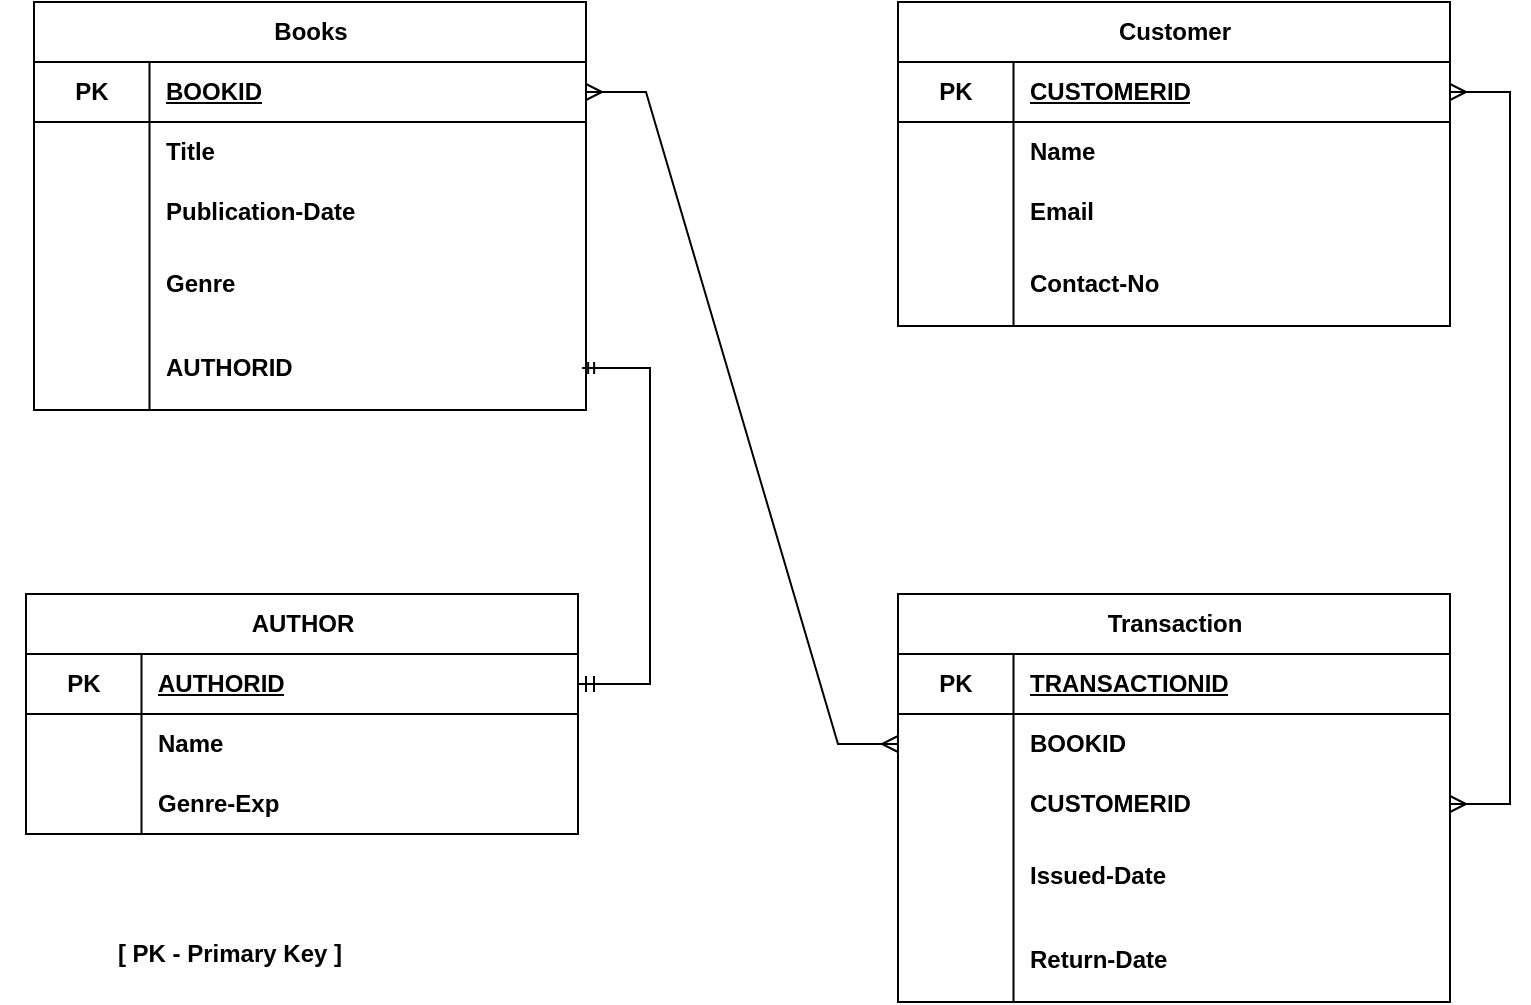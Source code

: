 <mxfile version="26.0.6">
  <diagram id="R2lEEEUBdFMjLlhIrx00" name="Page-1">
    <mxGraphModel dx="1050" dy="530" grid="0" gridSize="10" guides="0" tooltips="1" connect="1" arrows="1" fold="1" page="1" pageScale="1" pageWidth="850" pageHeight="1100" math="0" shadow="0" extFonts="Permanent Marker^https://fonts.googleapis.com/css?family=Permanent+Marker">
      <root>
        <mxCell id="0" />
        <mxCell id="1" parent="0" />
        <mxCell id="bwq9uwPWmGqGHJP2y-rf-1" value="Books" style="shape=table;startSize=30;container=1;collapsible=1;childLayout=tableLayout;fixedRows=1;rowLines=0;fontStyle=1;align=center;resizeLast=1;html=1;" vertex="1" parent="1">
          <mxGeometry x="35" y="99" width="276" height="204" as="geometry" />
        </mxCell>
        <mxCell id="bwq9uwPWmGqGHJP2y-rf-2" value="" style="shape=tableRow;horizontal=0;startSize=0;swimlaneHead=0;swimlaneBody=0;fillColor=none;collapsible=0;dropTarget=0;points=[[0,0.5],[1,0.5]];portConstraint=eastwest;top=0;left=0;right=0;bottom=1;" vertex="1" parent="bwq9uwPWmGqGHJP2y-rf-1">
          <mxGeometry y="30" width="276" height="30" as="geometry" />
        </mxCell>
        <mxCell id="bwq9uwPWmGqGHJP2y-rf-3" value="PK" style="shape=partialRectangle;connectable=0;fillColor=none;top=0;left=0;bottom=0;right=0;fontStyle=1;overflow=hidden;whiteSpace=wrap;html=1;" vertex="1" parent="bwq9uwPWmGqGHJP2y-rf-2">
          <mxGeometry width="57.75" height="30" as="geometry">
            <mxRectangle width="57.75" height="30" as="alternateBounds" />
          </mxGeometry>
        </mxCell>
        <mxCell id="bwq9uwPWmGqGHJP2y-rf-4" value="BOOKID" style="shape=partialRectangle;connectable=0;fillColor=none;top=0;left=0;bottom=0;right=0;align=left;spacingLeft=6;fontStyle=5;overflow=hidden;whiteSpace=wrap;html=1;" vertex="1" parent="bwq9uwPWmGqGHJP2y-rf-2">
          <mxGeometry x="57.75" width="218.25" height="30" as="geometry">
            <mxRectangle width="218.25" height="30" as="alternateBounds" />
          </mxGeometry>
        </mxCell>
        <mxCell id="bwq9uwPWmGqGHJP2y-rf-5" value="" style="shape=tableRow;horizontal=0;startSize=0;swimlaneHead=0;swimlaneBody=0;fillColor=none;collapsible=0;dropTarget=0;points=[[0,0.5],[1,0.5]];portConstraint=eastwest;top=0;left=0;right=0;bottom=0;" vertex="1" parent="bwq9uwPWmGqGHJP2y-rf-1">
          <mxGeometry y="60" width="276" height="30" as="geometry" />
        </mxCell>
        <mxCell id="bwq9uwPWmGqGHJP2y-rf-6" value="" style="shape=partialRectangle;connectable=0;fillColor=none;top=0;left=0;bottom=0;right=0;editable=1;overflow=hidden;whiteSpace=wrap;html=1;" vertex="1" parent="bwq9uwPWmGqGHJP2y-rf-5">
          <mxGeometry width="57.75" height="30" as="geometry">
            <mxRectangle width="57.75" height="30" as="alternateBounds" />
          </mxGeometry>
        </mxCell>
        <mxCell id="bwq9uwPWmGqGHJP2y-rf-7" value="&lt;b&gt;Title&lt;/b&gt;" style="shape=partialRectangle;connectable=0;fillColor=none;top=0;left=0;bottom=0;right=0;align=left;spacingLeft=6;overflow=hidden;whiteSpace=wrap;html=1;" vertex="1" parent="bwq9uwPWmGqGHJP2y-rf-5">
          <mxGeometry x="57.75" width="218.25" height="30" as="geometry">
            <mxRectangle width="218.25" height="30" as="alternateBounds" />
          </mxGeometry>
        </mxCell>
        <mxCell id="bwq9uwPWmGqGHJP2y-rf-8" value="" style="shape=tableRow;horizontal=0;startSize=0;swimlaneHead=0;swimlaneBody=0;fillColor=none;collapsible=0;dropTarget=0;points=[[0,0.5],[1,0.5]];portConstraint=eastwest;top=0;left=0;right=0;bottom=0;" vertex="1" parent="bwq9uwPWmGqGHJP2y-rf-1">
          <mxGeometry y="90" width="276" height="30" as="geometry" />
        </mxCell>
        <mxCell id="bwq9uwPWmGqGHJP2y-rf-9" value="" style="shape=partialRectangle;connectable=0;fillColor=none;top=0;left=0;bottom=0;right=0;editable=1;overflow=hidden;whiteSpace=wrap;html=1;" vertex="1" parent="bwq9uwPWmGqGHJP2y-rf-8">
          <mxGeometry width="57.75" height="30" as="geometry">
            <mxRectangle width="57.75" height="30" as="alternateBounds" />
          </mxGeometry>
        </mxCell>
        <mxCell id="bwq9uwPWmGqGHJP2y-rf-10" value="&lt;b&gt;Publication-Date&lt;/b&gt;" style="shape=partialRectangle;connectable=0;fillColor=none;top=0;left=0;bottom=0;right=0;align=left;spacingLeft=6;overflow=hidden;whiteSpace=wrap;html=1;" vertex="1" parent="bwq9uwPWmGqGHJP2y-rf-8">
          <mxGeometry x="57.75" width="218.25" height="30" as="geometry">
            <mxRectangle width="218.25" height="30" as="alternateBounds" />
          </mxGeometry>
        </mxCell>
        <mxCell id="bwq9uwPWmGqGHJP2y-rf-11" value="" style="shape=tableRow;horizontal=0;startSize=0;swimlaneHead=0;swimlaneBody=0;fillColor=none;collapsible=0;dropTarget=0;points=[[0,0.5],[1,0.5]];portConstraint=eastwest;top=0;left=0;right=0;bottom=0;" vertex="1" parent="bwq9uwPWmGqGHJP2y-rf-1">
          <mxGeometry y="120" width="276" height="42" as="geometry" />
        </mxCell>
        <mxCell id="bwq9uwPWmGqGHJP2y-rf-12" value="" style="shape=partialRectangle;connectable=0;fillColor=none;top=0;left=0;bottom=0;right=0;editable=1;overflow=hidden;whiteSpace=wrap;html=1;" vertex="1" parent="bwq9uwPWmGqGHJP2y-rf-11">
          <mxGeometry width="57.75" height="42" as="geometry">
            <mxRectangle width="57.75" height="42" as="alternateBounds" />
          </mxGeometry>
        </mxCell>
        <mxCell id="bwq9uwPWmGqGHJP2y-rf-13" value="&lt;b&gt;Genre&lt;/b&gt;" style="shape=partialRectangle;connectable=0;fillColor=none;top=0;left=0;bottom=0;right=0;align=left;spacingLeft=6;overflow=hidden;whiteSpace=wrap;html=1;" vertex="1" parent="bwq9uwPWmGqGHJP2y-rf-11">
          <mxGeometry x="57.75" width="218.25" height="42" as="geometry">
            <mxRectangle width="218.25" height="42" as="alternateBounds" />
          </mxGeometry>
        </mxCell>
        <mxCell id="bwq9uwPWmGqGHJP2y-rf-20" value="" style="shape=tableRow;horizontal=0;startSize=0;swimlaneHead=0;swimlaneBody=0;fillColor=none;collapsible=0;dropTarget=0;points=[[0,0.5],[1,0.5]];portConstraint=eastwest;top=0;left=0;right=0;bottom=0;" vertex="1" parent="bwq9uwPWmGqGHJP2y-rf-1">
          <mxGeometry y="162" width="276" height="42" as="geometry" />
        </mxCell>
        <mxCell id="bwq9uwPWmGqGHJP2y-rf-21" value="" style="shape=partialRectangle;connectable=0;fillColor=none;top=0;left=0;bottom=0;right=0;editable=1;overflow=hidden;whiteSpace=wrap;html=1;" vertex="1" parent="bwq9uwPWmGqGHJP2y-rf-20">
          <mxGeometry width="57.75" height="42" as="geometry">
            <mxRectangle width="57.75" height="42" as="alternateBounds" />
          </mxGeometry>
        </mxCell>
        <mxCell id="bwq9uwPWmGqGHJP2y-rf-22" value="&lt;b&gt;AUTHORID&lt;/b&gt;" style="shape=partialRectangle;connectable=0;fillColor=none;top=0;left=0;bottom=0;right=0;align=left;spacingLeft=6;overflow=hidden;whiteSpace=wrap;html=1;" vertex="1" parent="bwq9uwPWmGqGHJP2y-rf-20">
          <mxGeometry x="57.75" width="218.25" height="42" as="geometry">
            <mxRectangle width="218.25" height="42" as="alternateBounds" />
          </mxGeometry>
        </mxCell>
        <mxCell id="bwq9uwPWmGqGHJP2y-rf-23" value="AUTHOR" style="shape=table;startSize=30;container=1;collapsible=1;childLayout=tableLayout;fixedRows=1;rowLines=0;fontStyle=1;align=center;resizeLast=1;html=1;" vertex="1" parent="1">
          <mxGeometry x="31" y="395" width="276" height="120" as="geometry" />
        </mxCell>
        <mxCell id="bwq9uwPWmGqGHJP2y-rf-24" value="" style="shape=tableRow;horizontal=0;startSize=0;swimlaneHead=0;swimlaneBody=0;fillColor=none;collapsible=0;dropTarget=0;points=[[0,0.5],[1,0.5]];portConstraint=eastwest;top=0;left=0;right=0;bottom=1;" vertex="1" parent="bwq9uwPWmGqGHJP2y-rf-23">
          <mxGeometry y="30" width="276" height="30" as="geometry" />
        </mxCell>
        <mxCell id="bwq9uwPWmGqGHJP2y-rf-25" value="PK" style="shape=partialRectangle;connectable=0;fillColor=none;top=0;left=0;bottom=0;right=0;fontStyle=1;overflow=hidden;whiteSpace=wrap;html=1;" vertex="1" parent="bwq9uwPWmGqGHJP2y-rf-24">
          <mxGeometry width="57.75" height="30" as="geometry">
            <mxRectangle width="57.75" height="30" as="alternateBounds" />
          </mxGeometry>
        </mxCell>
        <mxCell id="bwq9uwPWmGqGHJP2y-rf-26" value="&lt;b&gt;AUTHORID&lt;/b&gt;" style="shape=partialRectangle;connectable=0;fillColor=none;top=0;left=0;bottom=0;right=0;align=left;spacingLeft=6;fontStyle=5;overflow=hidden;whiteSpace=wrap;html=1;" vertex="1" parent="bwq9uwPWmGqGHJP2y-rf-24">
          <mxGeometry x="57.75" width="218.25" height="30" as="geometry">
            <mxRectangle width="218.25" height="30" as="alternateBounds" />
          </mxGeometry>
        </mxCell>
        <mxCell id="bwq9uwPWmGqGHJP2y-rf-27" value="" style="shape=tableRow;horizontal=0;startSize=0;swimlaneHead=0;swimlaneBody=0;fillColor=none;collapsible=0;dropTarget=0;points=[[0,0.5],[1,0.5]];portConstraint=eastwest;top=0;left=0;right=0;bottom=0;" vertex="1" parent="bwq9uwPWmGqGHJP2y-rf-23">
          <mxGeometry y="60" width="276" height="30" as="geometry" />
        </mxCell>
        <mxCell id="bwq9uwPWmGqGHJP2y-rf-28" value="" style="shape=partialRectangle;connectable=0;fillColor=none;top=0;left=0;bottom=0;right=0;editable=1;overflow=hidden;whiteSpace=wrap;html=1;" vertex="1" parent="bwq9uwPWmGqGHJP2y-rf-27">
          <mxGeometry width="57.75" height="30" as="geometry">
            <mxRectangle width="57.75" height="30" as="alternateBounds" />
          </mxGeometry>
        </mxCell>
        <mxCell id="bwq9uwPWmGqGHJP2y-rf-29" value="&lt;b&gt;Name&lt;/b&gt;" style="shape=partialRectangle;connectable=0;fillColor=none;top=0;left=0;bottom=0;right=0;align=left;spacingLeft=6;overflow=hidden;whiteSpace=wrap;html=1;" vertex="1" parent="bwq9uwPWmGqGHJP2y-rf-27">
          <mxGeometry x="57.75" width="218.25" height="30" as="geometry">
            <mxRectangle width="218.25" height="30" as="alternateBounds" />
          </mxGeometry>
        </mxCell>
        <mxCell id="bwq9uwPWmGqGHJP2y-rf-30" value="" style="shape=tableRow;horizontal=0;startSize=0;swimlaneHead=0;swimlaneBody=0;fillColor=none;collapsible=0;dropTarget=0;points=[[0,0.5],[1,0.5]];portConstraint=eastwest;top=0;left=0;right=0;bottom=0;" vertex="1" parent="bwq9uwPWmGqGHJP2y-rf-23">
          <mxGeometry y="90" width="276" height="30" as="geometry" />
        </mxCell>
        <mxCell id="bwq9uwPWmGqGHJP2y-rf-31" value="" style="shape=partialRectangle;connectable=0;fillColor=none;top=0;left=0;bottom=0;right=0;editable=1;overflow=hidden;whiteSpace=wrap;html=1;" vertex="1" parent="bwq9uwPWmGqGHJP2y-rf-30">
          <mxGeometry width="57.75" height="30" as="geometry">
            <mxRectangle width="57.75" height="30" as="alternateBounds" />
          </mxGeometry>
        </mxCell>
        <mxCell id="bwq9uwPWmGqGHJP2y-rf-32" value="&lt;b&gt;Genre-Exp&lt;/b&gt;" style="shape=partialRectangle;connectable=0;fillColor=none;top=0;left=0;bottom=0;right=0;align=left;spacingLeft=6;overflow=hidden;whiteSpace=wrap;html=1;" vertex="1" parent="bwq9uwPWmGqGHJP2y-rf-30">
          <mxGeometry x="57.75" width="218.25" height="30" as="geometry">
            <mxRectangle width="218.25" height="30" as="alternateBounds" />
          </mxGeometry>
        </mxCell>
        <mxCell id="bwq9uwPWmGqGHJP2y-rf-39" value="Customer" style="shape=table;startSize=30;container=1;collapsible=1;childLayout=tableLayout;fixedRows=1;rowLines=0;fontStyle=1;align=center;resizeLast=1;html=1;" vertex="1" parent="1">
          <mxGeometry x="467" y="99" width="276" height="162" as="geometry" />
        </mxCell>
        <mxCell id="bwq9uwPWmGqGHJP2y-rf-40" value="" style="shape=tableRow;horizontal=0;startSize=0;swimlaneHead=0;swimlaneBody=0;fillColor=none;collapsible=0;dropTarget=0;points=[[0,0.5],[1,0.5]];portConstraint=eastwest;top=0;left=0;right=0;bottom=1;" vertex="1" parent="bwq9uwPWmGqGHJP2y-rf-39">
          <mxGeometry y="30" width="276" height="30" as="geometry" />
        </mxCell>
        <mxCell id="bwq9uwPWmGqGHJP2y-rf-41" value="PK" style="shape=partialRectangle;connectable=0;fillColor=none;top=0;left=0;bottom=0;right=0;fontStyle=1;overflow=hidden;whiteSpace=wrap;html=1;" vertex="1" parent="bwq9uwPWmGqGHJP2y-rf-40">
          <mxGeometry width="57.75" height="30" as="geometry">
            <mxRectangle width="57.75" height="30" as="alternateBounds" />
          </mxGeometry>
        </mxCell>
        <mxCell id="bwq9uwPWmGqGHJP2y-rf-42" value="CUSTOMERID" style="shape=partialRectangle;connectable=0;fillColor=none;top=0;left=0;bottom=0;right=0;align=left;spacingLeft=6;fontStyle=5;overflow=hidden;whiteSpace=wrap;html=1;" vertex="1" parent="bwq9uwPWmGqGHJP2y-rf-40">
          <mxGeometry x="57.75" width="218.25" height="30" as="geometry">
            <mxRectangle width="218.25" height="30" as="alternateBounds" />
          </mxGeometry>
        </mxCell>
        <mxCell id="bwq9uwPWmGqGHJP2y-rf-43" value="" style="shape=tableRow;horizontal=0;startSize=0;swimlaneHead=0;swimlaneBody=0;fillColor=none;collapsible=0;dropTarget=0;points=[[0,0.5],[1,0.5]];portConstraint=eastwest;top=0;left=0;right=0;bottom=0;" vertex="1" parent="bwq9uwPWmGqGHJP2y-rf-39">
          <mxGeometry y="60" width="276" height="30" as="geometry" />
        </mxCell>
        <mxCell id="bwq9uwPWmGqGHJP2y-rf-44" value="" style="shape=partialRectangle;connectable=0;fillColor=none;top=0;left=0;bottom=0;right=0;editable=1;overflow=hidden;whiteSpace=wrap;html=1;" vertex="1" parent="bwq9uwPWmGqGHJP2y-rf-43">
          <mxGeometry width="57.75" height="30" as="geometry">
            <mxRectangle width="57.75" height="30" as="alternateBounds" />
          </mxGeometry>
        </mxCell>
        <mxCell id="bwq9uwPWmGqGHJP2y-rf-45" value="&lt;b&gt;Name&lt;/b&gt;" style="shape=partialRectangle;connectable=0;fillColor=none;top=0;left=0;bottom=0;right=0;align=left;spacingLeft=6;overflow=hidden;whiteSpace=wrap;html=1;" vertex="1" parent="bwq9uwPWmGqGHJP2y-rf-43">
          <mxGeometry x="57.75" width="218.25" height="30" as="geometry">
            <mxRectangle width="218.25" height="30" as="alternateBounds" />
          </mxGeometry>
        </mxCell>
        <mxCell id="bwq9uwPWmGqGHJP2y-rf-46" value="" style="shape=tableRow;horizontal=0;startSize=0;swimlaneHead=0;swimlaneBody=0;fillColor=none;collapsible=0;dropTarget=0;points=[[0,0.5],[1,0.5]];portConstraint=eastwest;top=0;left=0;right=0;bottom=0;" vertex="1" parent="bwq9uwPWmGqGHJP2y-rf-39">
          <mxGeometry y="90" width="276" height="30" as="geometry" />
        </mxCell>
        <mxCell id="bwq9uwPWmGqGHJP2y-rf-47" value="" style="shape=partialRectangle;connectable=0;fillColor=none;top=0;left=0;bottom=0;right=0;editable=1;overflow=hidden;whiteSpace=wrap;html=1;" vertex="1" parent="bwq9uwPWmGqGHJP2y-rf-46">
          <mxGeometry width="57.75" height="30" as="geometry">
            <mxRectangle width="57.75" height="30" as="alternateBounds" />
          </mxGeometry>
        </mxCell>
        <mxCell id="bwq9uwPWmGqGHJP2y-rf-48" value="&lt;b&gt;Email&lt;/b&gt;" style="shape=partialRectangle;connectable=0;fillColor=none;top=0;left=0;bottom=0;right=0;align=left;spacingLeft=6;overflow=hidden;whiteSpace=wrap;html=1;" vertex="1" parent="bwq9uwPWmGqGHJP2y-rf-46">
          <mxGeometry x="57.75" width="218.25" height="30" as="geometry">
            <mxRectangle width="218.25" height="30" as="alternateBounds" />
          </mxGeometry>
        </mxCell>
        <mxCell id="bwq9uwPWmGqGHJP2y-rf-49" value="" style="shape=tableRow;horizontal=0;startSize=0;swimlaneHead=0;swimlaneBody=0;fillColor=none;collapsible=0;dropTarget=0;points=[[0,0.5],[1,0.5]];portConstraint=eastwest;top=0;left=0;right=0;bottom=0;" vertex="1" parent="bwq9uwPWmGqGHJP2y-rf-39">
          <mxGeometry y="120" width="276" height="42" as="geometry" />
        </mxCell>
        <mxCell id="bwq9uwPWmGqGHJP2y-rf-50" value="" style="shape=partialRectangle;connectable=0;fillColor=none;top=0;left=0;bottom=0;right=0;editable=1;overflow=hidden;whiteSpace=wrap;html=1;" vertex="1" parent="bwq9uwPWmGqGHJP2y-rf-49">
          <mxGeometry width="57.75" height="42" as="geometry">
            <mxRectangle width="57.75" height="42" as="alternateBounds" />
          </mxGeometry>
        </mxCell>
        <mxCell id="bwq9uwPWmGqGHJP2y-rf-51" value="&lt;b&gt;Contact-No&lt;/b&gt;" style="shape=partialRectangle;connectable=0;fillColor=none;top=0;left=0;bottom=0;right=0;align=left;spacingLeft=6;overflow=hidden;whiteSpace=wrap;html=1;" vertex="1" parent="bwq9uwPWmGqGHJP2y-rf-49">
          <mxGeometry x="57.75" width="218.25" height="42" as="geometry">
            <mxRectangle width="218.25" height="42" as="alternateBounds" />
          </mxGeometry>
        </mxCell>
        <mxCell id="bwq9uwPWmGqGHJP2y-rf-55" value="Transaction" style="shape=table;startSize=30;container=1;collapsible=1;childLayout=tableLayout;fixedRows=1;rowLines=0;fontStyle=1;align=center;resizeLast=1;html=1;" vertex="1" parent="1">
          <mxGeometry x="467" y="395" width="276" height="204" as="geometry" />
        </mxCell>
        <mxCell id="bwq9uwPWmGqGHJP2y-rf-56" value="" style="shape=tableRow;horizontal=0;startSize=0;swimlaneHead=0;swimlaneBody=0;fillColor=none;collapsible=0;dropTarget=0;points=[[0,0.5],[1,0.5]];portConstraint=eastwest;top=0;left=0;right=0;bottom=1;" vertex="1" parent="bwq9uwPWmGqGHJP2y-rf-55">
          <mxGeometry y="30" width="276" height="30" as="geometry" />
        </mxCell>
        <mxCell id="bwq9uwPWmGqGHJP2y-rf-57" value="PK" style="shape=partialRectangle;connectable=0;fillColor=none;top=0;left=0;bottom=0;right=0;fontStyle=1;overflow=hidden;whiteSpace=wrap;html=1;" vertex="1" parent="bwq9uwPWmGqGHJP2y-rf-56">
          <mxGeometry width="57.75" height="30" as="geometry">
            <mxRectangle width="57.75" height="30" as="alternateBounds" />
          </mxGeometry>
        </mxCell>
        <mxCell id="bwq9uwPWmGqGHJP2y-rf-58" value="TRANSACTIONID" style="shape=partialRectangle;connectable=0;fillColor=none;top=0;left=0;bottom=0;right=0;align=left;spacingLeft=6;fontStyle=5;overflow=hidden;whiteSpace=wrap;html=1;" vertex="1" parent="bwq9uwPWmGqGHJP2y-rf-56">
          <mxGeometry x="57.75" width="218.25" height="30" as="geometry">
            <mxRectangle width="218.25" height="30" as="alternateBounds" />
          </mxGeometry>
        </mxCell>
        <mxCell id="bwq9uwPWmGqGHJP2y-rf-59" value="" style="shape=tableRow;horizontal=0;startSize=0;swimlaneHead=0;swimlaneBody=0;fillColor=none;collapsible=0;dropTarget=0;points=[[0,0.5],[1,0.5]];portConstraint=eastwest;top=0;left=0;right=0;bottom=0;" vertex="1" parent="bwq9uwPWmGqGHJP2y-rf-55">
          <mxGeometry y="60" width="276" height="30" as="geometry" />
        </mxCell>
        <mxCell id="bwq9uwPWmGqGHJP2y-rf-60" value="" style="shape=partialRectangle;connectable=0;fillColor=none;top=0;left=0;bottom=0;right=0;editable=1;overflow=hidden;whiteSpace=wrap;html=1;" vertex="1" parent="bwq9uwPWmGqGHJP2y-rf-59">
          <mxGeometry width="57.75" height="30" as="geometry">
            <mxRectangle width="57.75" height="30" as="alternateBounds" />
          </mxGeometry>
        </mxCell>
        <mxCell id="bwq9uwPWmGqGHJP2y-rf-61" value="&lt;b&gt;BOOKID&lt;/b&gt;" style="shape=partialRectangle;connectable=0;fillColor=none;top=0;left=0;bottom=0;right=0;align=left;spacingLeft=6;overflow=hidden;whiteSpace=wrap;html=1;" vertex="1" parent="bwq9uwPWmGqGHJP2y-rf-59">
          <mxGeometry x="57.75" width="218.25" height="30" as="geometry">
            <mxRectangle width="218.25" height="30" as="alternateBounds" />
          </mxGeometry>
        </mxCell>
        <mxCell id="bwq9uwPWmGqGHJP2y-rf-62" value="" style="shape=tableRow;horizontal=0;startSize=0;swimlaneHead=0;swimlaneBody=0;fillColor=none;collapsible=0;dropTarget=0;points=[[0,0.5],[1,0.5]];portConstraint=eastwest;top=0;left=0;right=0;bottom=0;" vertex="1" parent="bwq9uwPWmGqGHJP2y-rf-55">
          <mxGeometry y="90" width="276" height="30" as="geometry" />
        </mxCell>
        <mxCell id="bwq9uwPWmGqGHJP2y-rf-63" value="" style="shape=partialRectangle;connectable=0;fillColor=none;top=0;left=0;bottom=0;right=0;editable=1;overflow=hidden;whiteSpace=wrap;html=1;" vertex="1" parent="bwq9uwPWmGqGHJP2y-rf-62">
          <mxGeometry width="57.75" height="30" as="geometry">
            <mxRectangle width="57.75" height="30" as="alternateBounds" />
          </mxGeometry>
        </mxCell>
        <mxCell id="bwq9uwPWmGqGHJP2y-rf-64" value="&lt;b&gt;CUSTOMERID&lt;/b&gt;" style="shape=partialRectangle;connectable=0;fillColor=none;top=0;left=0;bottom=0;right=0;align=left;spacingLeft=6;overflow=hidden;whiteSpace=wrap;html=1;" vertex="1" parent="bwq9uwPWmGqGHJP2y-rf-62">
          <mxGeometry x="57.75" width="218.25" height="30" as="geometry">
            <mxRectangle width="218.25" height="30" as="alternateBounds" />
          </mxGeometry>
        </mxCell>
        <mxCell id="bwq9uwPWmGqGHJP2y-rf-65" value="" style="shape=tableRow;horizontal=0;startSize=0;swimlaneHead=0;swimlaneBody=0;fillColor=none;collapsible=0;dropTarget=0;points=[[0,0.5],[1,0.5]];portConstraint=eastwest;top=0;left=0;right=0;bottom=0;" vertex="1" parent="bwq9uwPWmGqGHJP2y-rf-55">
          <mxGeometry y="120" width="276" height="42" as="geometry" />
        </mxCell>
        <mxCell id="bwq9uwPWmGqGHJP2y-rf-66" value="" style="shape=partialRectangle;connectable=0;fillColor=none;top=0;left=0;bottom=0;right=0;editable=1;overflow=hidden;whiteSpace=wrap;html=1;" vertex="1" parent="bwq9uwPWmGqGHJP2y-rf-65">
          <mxGeometry width="57.75" height="42" as="geometry">
            <mxRectangle width="57.75" height="42" as="alternateBounds" />
          </mxGeometry>
        </mxCell>
        <mxCell id="bwq9uwPWmGqGHJP2y-rf-67" value="&lt;b&gt;Issued-Date&lt;/b&gt;" style="shape=partialRectangle;connectable=0;fillColor=none;top=0;left=0;bottom=0;right=0;align=left;spacingLeft=6;overflow=hidden;whiteSpace=wrap;html=1;" vertex="1" parent="bwq9uwPWmGqGHJP2y-rf-65">
          <mxGeometry x="57.75" width="218.25" height="42" as="geometry">
            <mxRectangle width="218.25" height="42" as="alternateBounds" />
          </mxGeometry>
        </mxCell>
        <mxCell id="bwq9uwPWmGqGHJP2y-rf-68" value="" style="shape=tableRow;horizontal=0;startSize=0;swimlaneHead=0;swimlaneBody=0;fillColor=none;collapsible=0;dropTarget=0;points=[[0,0.5],[1,0.5]];portConstraint=eastwest;top=0;left=0;right=0;bottom=0;" vertex="1" parent="bwq9uwPWmGqGHJP2y-rf-55">
          <mxGeometry y="162" width="276" height="42" as="geometry" />
        </mxCell>
        <mxCell id="bwq9uwPWmGqGHJP2y-rf-69" value="" style="shape=partialRectangle;connectable=0;fillColor=none;top=0;left=0;bottom=0;right=0;editable=1;overflow=hidden;whiteSpace=wrap;html=1;" vertex="1" parent="bwq9uwPWmGqGHJP2y-rf-68">
          <mxGeometry width="57.75" height="42" as="geometry">
            <mxRectangle width="57.75" height="42" as="alternateBounds" />
          </mxGeometry>
        </mxCell>
        <mxCell id="bwq9uwPWmGqGHJP2y-rf-70" value="&lt;b&gt;Return-Date&lt;/b&gt;" style="shape=partialRectangle;connectable=0;fillColor=none;top=0;left=0;bottom=0;right=0;align=left;spacingLeft=6;overflow=hidden;whiteSpace=wrap;html=1;" vertex="1" parent="bwq9uwPWmGqGHJP2y-rf-68">
          <mxGeometry x="57.75" width="218.25" height="42" as="geometry">
            <mxRectangle width="218.25" height="42" as="alternateBounds" />
          </mxGeometry>
        </mxCell>
        <mxCell id="bwq9uwPWmGqGHJP2y-rf-82" value="&lt;b&gt;[ PK - Primary Key ]&lt;/b&gt;" style="text;html=1;align=center;verticalAlign=middle;whiteSpace=wrap;rounded=0;" vertex="1" parent="1">
          <mxGeometry x="18" y="560" width="230" height="30" as="geometry" />
        </mxCell>
        <mxCell id="bwq9uwPWmGqGHJP2y-rf-86" value="" style="edgeStyle=entityRelationEdgeStyle;fontSize=12;html=1;endArrow=ERmany;startArrow=ERmany;rounded=0;exitX=1;exitY=0.5;exitDx=0;exitDy=0;entryX=0;entryY=0.5;entryDx=0;entryDy=0;" edge="1" parent="1" source="bwq9uwPWmGqGHJP2y-rf-2" target="bwq9uwPWmGqGHJP2y-rf-59">
          <mxGeometry width="100" height="100" relative="1" as="geometry">
            <mxPoint x="336" y="179" as="sourcePoint" />
            <mxPoint x="393" y="304" as="targetPoint" />
          </mxGeometry>
        </mxCell>
        <mxCell id="bwq9uwPWmGqGHJP2y-rf-87" value="" style="edgeStyle=entityRelationEdgeStyle;fontSize=12;html=1;endArrow=ERmany;startArrow=ERmany;rounded=0;exitX=1;exitY=0.5;exitDx=0;exitDy=0;entryX=1;entryY=0.5;entryDx=0;entryDy=0;" edge="1" parent="1" source="bwq9uwPWmGqGHJP2y-rf-40" target="bwq9uwPWmGqGHJP2y-rf-62">
          <mxGeometry width="100" height="100" relative="1" as="geometry">
            <mxPoint x="557" y="315" as="sourcePoint" />
            <mxPoint x="813" y="486" as="targetPoint" />
          </mxGeometry>
        </mxCell>
        <mxCell id="bwq9uwPWmGqGHJP2y-rf-88" value="" style="fontSize=12;html=1;endArrow=ERmandOne;startArrow=ERmandOne;rounded=0;exitX=1;exitY=0.5;exitDx=0;exitDy=0;endSize=4;edgeStyle=orthogonalEdgeStyle;entryX=0.993;entryY=0.5;entryDx=0;entryDy=0;entryPerimeter=0;" edge="1" parent="1" source="bwq9uwPWmGqGHJP2y-rf-24" target="bwq9uwPWmGqGHJP2y-rf-20">
          <mxGeometry width="100" height="100" relative="1" as="geometry">
            <mxPoint x="386" y="533" as="sourcePoint" />
            <mxPoint x="411" y="139" as="targetPoint" />
            <Array as="points">
              <mxPoint x="343" y="440" />
              <mxPoint x="343" y="282" />
            </Array>
          </mxGeometry>
        </mxCell>
      </root>
    </mxGraphModel>
  </diagram>
</mxfile>
